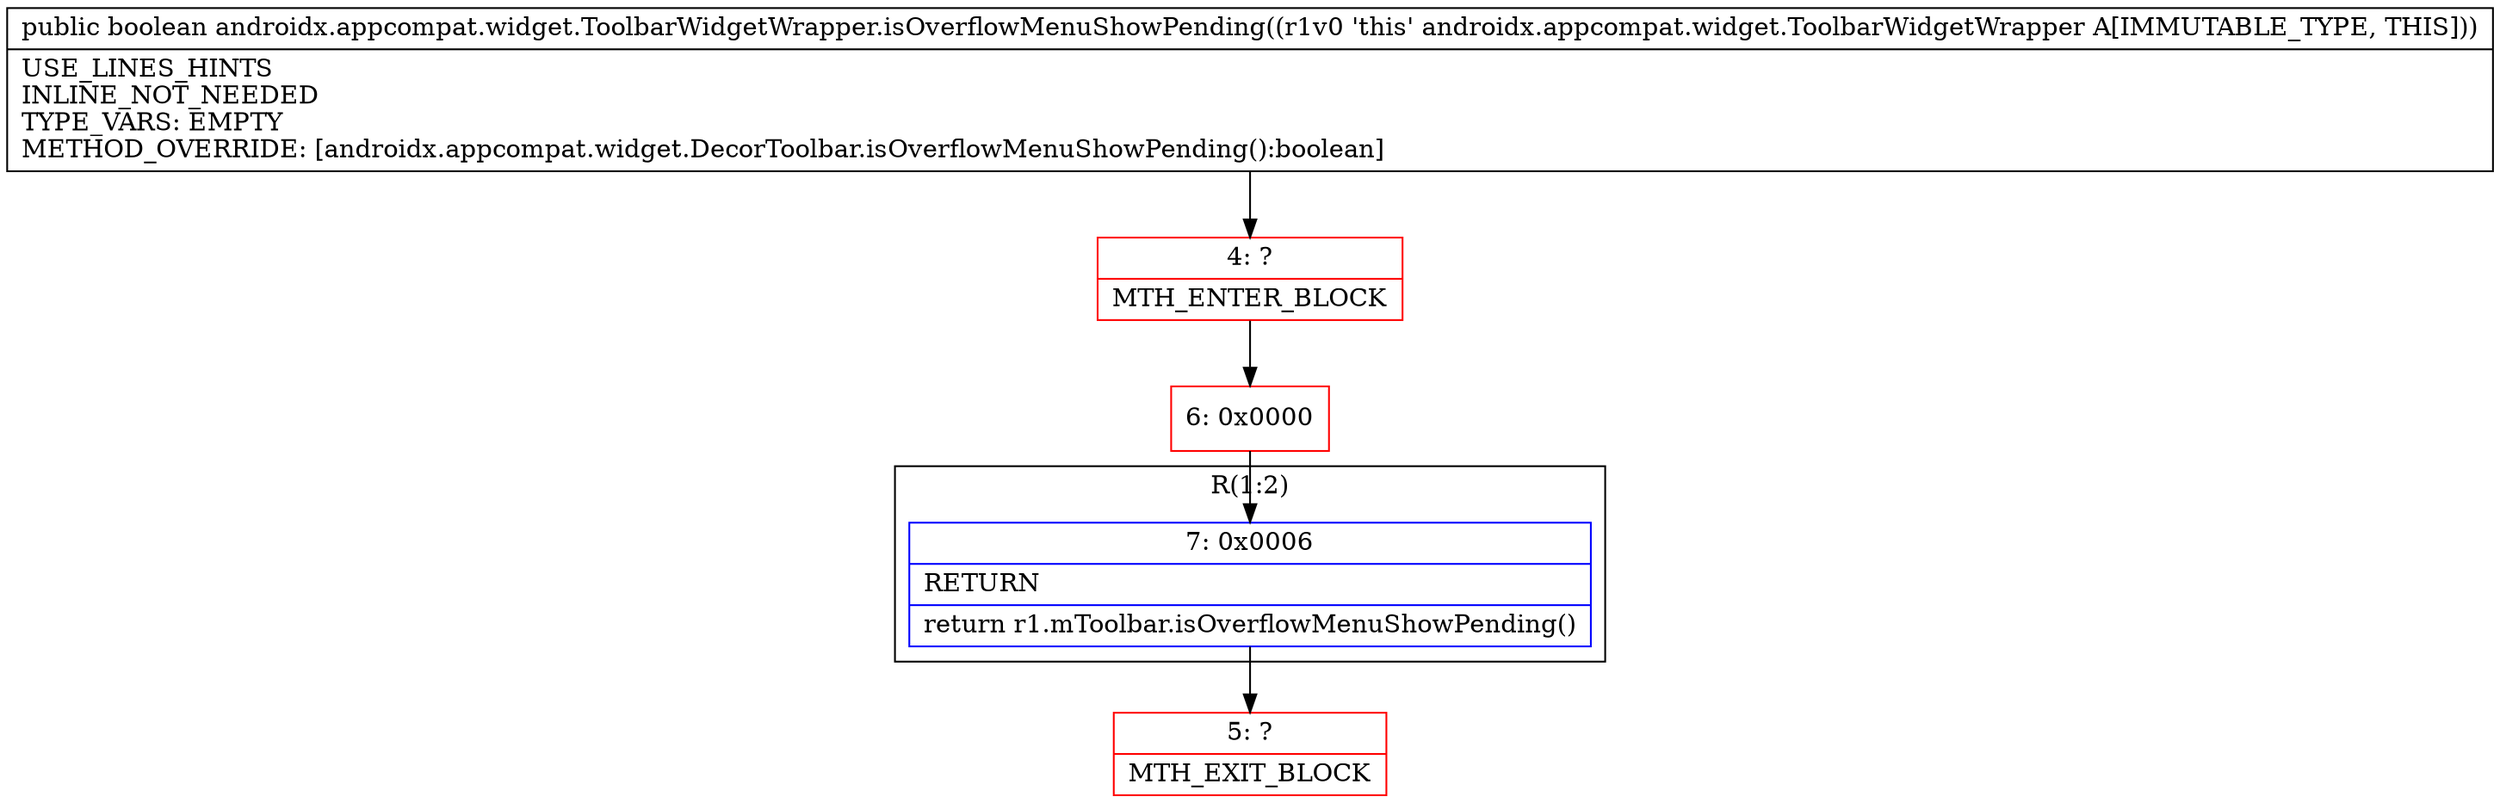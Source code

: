 digraph "CFG forandroidx.appcompat.widget.ToolbarWidgetWrapper.isOverflowMenuShowPending()Z" {
subgraph cluster_Region_320762841 {
label = "R(1:2)";
node [shape=record,color=blue];
Node_7 [shape=record,label="{7\:\ 0x0006|RETURN\l|return r1.mToolbar.isOverflowMenuShowPending()\l}"];
}
Node_4 [shape=record,color=red,label="{4\:\ ?|MTH_ENTER_BLOCK\l}"];
Node_6 [shape=record,color=red,label="{6\:\ 0x0000}"];
Node_5 [shape=record,color=red,label="{5\:\ ?|MTH_EXIT_BLOCK\l}"];
MethodNode[shape=record,label="{public boolean androidx.appcompat.widget.ToolbarWidgetWrapper.isOverflowMenuShowPending((r1v0 'this' androidx.appcompat.widget.ToolbarWidgetWrapper A[IMMUTABLE_TYPE, THIS]))  | USE_LINES_HINTS\lINLINE_NOT_NEEDED\lTYPE_VARS: EMPTY\lMETHOD_OVERRIDE: [androidx.appcompat.widget.DecorToolbar.isOverflowMenuShowPending():boolean]\l}"];
MethodNode -> Node_4;Node_7 -> Node_5;
Node_4 -> Node_6;
Node_6 -> Node_7;
}

